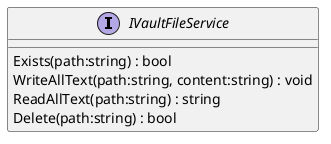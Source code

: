 @startuml
interface IVaultFileService {
    Exists(path:string) : bool
    WriteAllText(path:string, content:string) : void
    ReadAllText(path:string) : string
    Delete(path:string) : bool
}
@enduml
